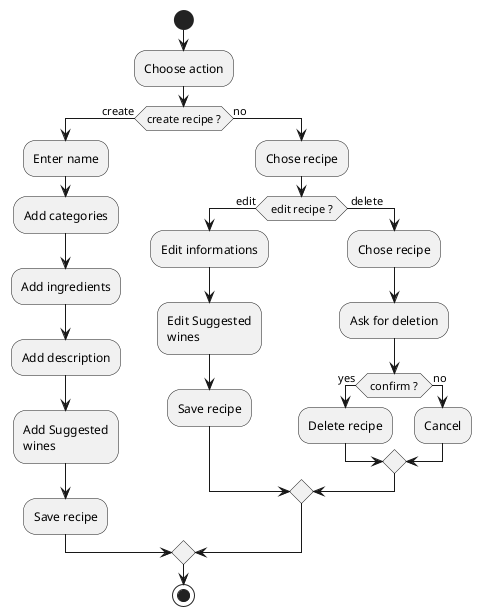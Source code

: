 @startuml recipeManagementFlow
start
:Choose action;
if (create recipe ?) then (create)
  :Enter name;
  :Add categories;
  :Add ingredients;
  :Add description;
  :Add Suggested\nwines;
  :Save recipe;
else (no)
  :Chose recipe;
  if ( edit recipe ? ) then (edit)
    :Edit informations;
    :Edit Suggested\nwines;
    :Save recipe;
  else ( delete )
    :Chose recipe;
    :Ask for deletion;
    if ( confirm ? ) then (yes)
      :Delete recipe;
    else (no)
      :Cancel;
    endif
  endif
endif
stop
@enduml

@startuml ingredientManagementFlow
start
:Choose action;
if (create ingredient ?) then (create)
  :Enter name;
  :Add categories;
  if (is allergen ?) then (yes)
    :Tick checkbox;
  else (no)
  endif
  :Save ingredient;
else (no)
  :Chose ingredient;
  if ( edit ingredient ? ) then (edit)
    :Edit informations;
    :Save ingredient;
  else ( delete )
    :Chose ingredient;
    :Ask for deletion;
    if (recipes depends\nupon ingredient ?) then (yes)
      :Warn user;
    else (no)
      if ( confirm ? ) then (yes)
        :Delete ingredient;
      else (no)
        :Cancel;
      endif
    endif
  endif
endif
stop
@enduml